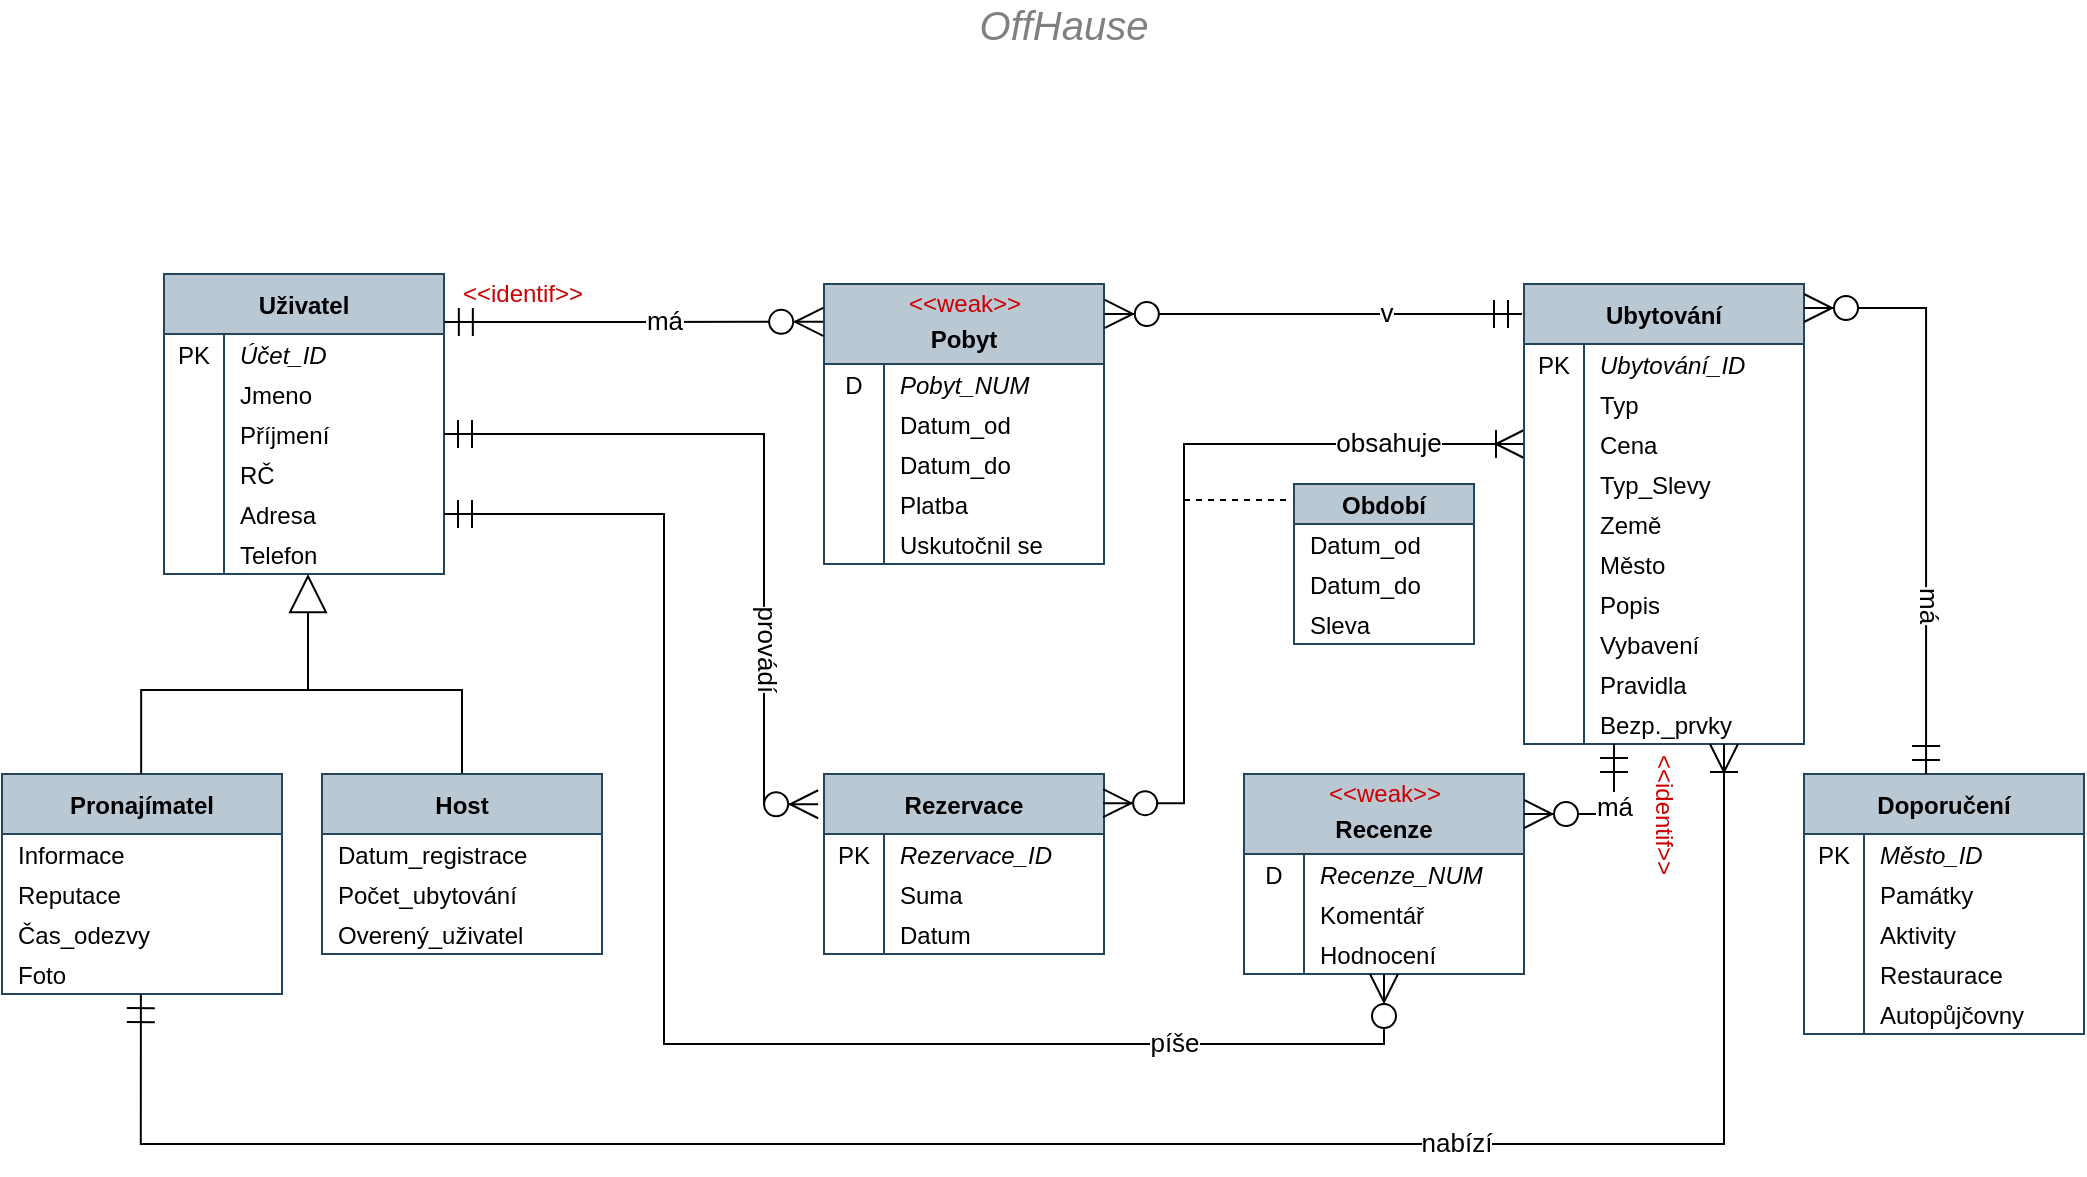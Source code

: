 <mxfile version="14.4.7" type="google"><diagram id="W2XAQ88VTAQbmUToHv1H" name="Page-1"><mxGraphModel dx="1483" dy="829" grid="1" gridSize="10" guides="1" tooltips="1" connect="0" arrows="1" fold="1" page="1" pageScale="1" pageWidth="1100" pageHeight="850" math="0" shadow="0" extFonts="Permanent Marker^https://fonts.googleapis.com/css?family=Permanent+Marker"><root><mxCell id="0"/><mxCell id="1" parent="0"/><mxCell id="C-vyLk0tnHw3VtMMgP7b-23" value="Uživatel" style="shape=table;startSize=30;container=1;collapsible=1;childLayout=tableLayout;fixedRows=1;rowLines=0;fontStyle=1;align=center;resizeLast=1;strokeWidth=1;swimlaneFillColor=none;rounded=0;sketch=0;shadow=0;verticalAlign=middle;labelBackgroundColor=none;labelBorderColor=none;columnLines=1;horizontal=1;portConstraintRotation=0;connectable=1;allowArrows=1;editable=1;movable=1;resizable=1;rotatable=1;cloneable=1;deletable=1;pointerEvents=1;flipH=1;flipV=0;fillColor=#bac8d3;strokeColor=#23445d;arcSize=15;labelPadding=0;perimeterSpacing=0;fontSize=12;spacing=2;spacingLeft=0;spacingTop=0;direction=east;" parent="1" vertex="1"><mxGeometry x="100" y="145" width="140" height="150" as="geometry"/></mxCell><mxCell id="C-vyLk0tnHw3VtMMgP7b-27" value="" style="shape=partialRectangle;collapsible=0;dropTarget=0;pointerEvents=0;fillColor=none;points=[[0,0.5],[1,0.5]];portConstraint=eastwest;top=0;left=0;right=0;bottom=0;" parent="C-vyLk0tnHw3VtMMgP7b-23" vertex="1"><mxGeometry y="30" width="140" height="20" as="geometry"/></mxCell><mxCell id="C-vyLk0tnHw3VtMMgP7b-28" value="PK" style="shape=partialRectangle;overflow=hidden;connectable=0;fillColor=none;top=0;left=0;bottom=0;right=0;" parent="C-vyLk0tnHw3VtMMgP7b-27" vertex="1"><mxGeometry width="30" height="20" as="geometry"/></mxCell><mxCell id="C-vyLk0tnHw3VtMMgP7b-29" value="Účet_ID" style="shape=partialRectangle;overflow=hidden;connectable=0;fillColor=none;top=0;left=0;bottom=0;right=0;align=left;spacingLeft=6;fontStyle=2;spacing=2;spacingTop=0;spacingRight=0;labelBorderColor=none;labelBackgroundColor=none;" parent="C-vyLk0tnHw3VtMMgP7b-27" vertex="1"><mxGeometry x="30" width="110" height="20" as="geometry"/></mxCell><mxCell id="d3cmu3ZusGY5ASUHG8HD-31" style="shape=partialRectangle;collapsible=0;dropTarget=0;pointerEvents=0;fillColor=none;points=[[0,0.5],[1,0.5]];portConstraint=eastwest;top=0;left=0;right=0;bottom=0;" parent="C-vyLk0tnHw3VtMMgP7b-23" vertex="1"><mxGeometry y="50" width="140" height="20" as="geometry"/></mxCell><mxCell id="d3cmu3ZusGY5ASUHG8HD-32" style="shape=partialRectangle;overflow=hidden;connectable=0;fillColor=none;top=0;left=0;bottom=0;right=0;" parent="d3cmu3ZusGY5ASUHG8HD-31" vertex="1"><mxGeometry width="30" height="20" as="geometry"/></mxCell><mxCell id="d3cmu3ZusGY5ASUHG8HD-33" value="Jmeno" style="shape=partialRectangle;overflow=hidden;connectable=0;fillColor=none;top=0;left=0;bottom=0;right=0;align=left;spacingLeft=6;fontStyle=0;spacing=2;spacingTop=0;spacingRight=0;labelBorderColor=none;labelBackgroundColor=none;" parent="d3cmu3ZusGY5ASUHG8HD-31" vertex="1"><mxGeometry x="30" width="110" height="20" as="geometry"/></mxCell><mxCell id="d3cmu3ZusGY5ASUHG8HD-40" style="shape=partialRectangle;collapsible=0;dropTarget=0;pointerEvents=0;fillColor=none;points=[[0,0.5],[1,0.5]];portConstraint=eastwest;top=0;left=0;right=0;bottom=0;" parent="C-vyLk0tnHw3VtMMgP7b-23" vertex="1"><mxGeometry y="70" width="140" height="20" as="geometry"/></mxCell><mxCell id="d3cmu3ZusGY5ASUHG8HD-41" style="shape=partialRectangle;overflow=hidden;connectable=0;fillColor=none;top=0;left=0;bottom=0;right=0;" parent="d3cmu3ZusGY5ASUHG8HD-40" vertex="1"><mxGeometry width="30" height="20" as="geometry"/></mxCell><mxCell id="d3cmu3ZusGY5ASUHG8HD-42" value="Příjmení" style="shape=partialRectangle;overflow=hidden;connectable=0;fillColor=none;top=0;left=0;bottom=0;right=0;align=left;spacingLeft=6;fontStyle=0;spacing=2;spacingTop=0;spacingRight=0;labelBorderColor=none;labelBackgroundColor=none;" parent="d3cmu3ZusGY5ASUHG8HD-40" vertex="1"><mxGeometry x="30" width="110" height="20" as="geometry"/></mxCell><mxCell id="d3cmu3ZusGY5ASUHG8HD-43" style="shape=partialRectangle;collapsible=0;dropTarget=0;pointerEvents=0;fillColor=none;points=[[0,0.5],[1,0.5]];portConstraint=eastwest;top=0;left=0;right=0;bottom=0;" parent="C-vyLk0tnHw3VtMMgP7b-23" vertex="1"><mxGeometry y="90" width="140" height="20" as="geometry"/></mxCell><mxCell id="d3cmu3ZusGY5ASUHG8HD-44" style="shape=partialRectangle;overflow=hidden;connectable=0;fillColor=none;top=0;left=0;bottom=0;right=0;" parent="d3cmu3ZusGY5ASUHG8HD-43" vertex="1"><mxGeometry width="30" height="20" as="geometry"/></mxCell><mxCell id="d3cmu3ZusGY5ASUHG8HD-45" value="RČ" style="shape=partialRectangle;overflow=hidden;connectable=0;fillColor=none;top=0;left=0;bottom=0;right=0;align=left;spacingLeft=6;fontStyle=0;spacing=2;spacingTop=0;spacingRight=0;labelBorderColor=none;labelBackgroundColor=none;" parent="d3cmu3ZusGY5ASUHG8HD-43" vertex="1"><mxGeometry x="30" width="110" height="20" as="geometry"/></mxCell><mxCell id="d3cmu3ZusGY5ASUHG8HD-46" style="shape=partialRectangle;collapsible=0;dropTarget=0;pointerEvents=0;fillColor=none;points=[[0,0.5],[1,0.5]];portConstraint=eastwest;top=0;left=0;right=0;bottom=0;" parent="C-vyLk0tnHw3VtMMgP7b-23" vertex="1"><mxGeometry y="110" width="140" height="20" as="geometry"/></mxCell><mxCell id="d3cmu3ZusGY5ASUHG8HD-47" style="shape=partialRectangle;overflow=hidden;connectable=0;fillColor=none;top=0;left=0;bottom=0;right=0;" parent="d3cmu3ZusGY5ASUHG8HD-46" vertex="1"><mxGeometry width="30" height="20" as="geometry"/></mxCell><mxCell id="d3cmu3ZusGY5ASUHG8HD-48" value="Adresa" style="shape=partialRectangle;overflow=hidden;connectable=0;fillColor=none;top=0;left=0;bottom=0;right=0;align=left;spacingLeft=6;fontStyle=0;spacing=2;spacingTop=0;spacingRight=0;labelBorderColor=none;labelBackgroundColor=none;" parent="d3cmu3ZusGY5ASUHG8HD-46" vertex="1"><mxGeometry x="30" width="110" height="20" as="geometry"/></mxCell><mxCell id="d3cmu3ZusGY5ASUHG8HD-49" style="shape=partialRectangle;collapsible=0;dropTarget=0;pointerEvents=0;fillColor=none;points=[[0,0.5],[1,0.5]];portConstraint=eastwest;top=0;left=0;right=0;bottom=0;" parent="C-vyLk0tnHw3VtMMgP7b-23" vertex="1"><mxGeometry y="130" width="140" height="20" as="geometry"/></mxCell><mxCell id="d3cmu3ZusGY5ASUHG8HD-50" style="shape=partialRectangle;overflow=hidden;connectable=0;fillColor=none;top=0;left=0;bottom=0;right=0;" parent="d3cmu3ZusGY5ASUHG8HD-49" vertex="1"><mxGeometry width="30" height="20" as="geometry"/></mxCell><mxCell id="d3cmu3ZusGY5ASUHG8HD-51" value="Telefon" style="shape=partialRectangle;overflow=hidden;connectable=0;fillColor=none;top=0;left=0;bottom=0;right=0;align=left;spacingLeft=6;fontStyle=0;spacing=2;spacingTop=0;spacingRight=0;labelBorderColor=none;labelBackgroundColor=none;" parent="d3cmu3ZusGY5ASUHG8HD-49" vertex="1"><mxGeometry x="30" width="110" height="20" as="geometry"/></mxCell><mxCell id="d3cmu3ZusGY5ASUHG8HD-58" value="&#10;Pobyt" style="shape=table;startSize=40;container=1;collapsible=1;childLayout=tableLayout;fixedRows=1;rowLines=0;fontStyle=1;align=center;resizeLast=1;strokeWidth=1;swimlaneFillColor=none;rounded=0;sketch=0;shadow=0;verticalAlign=middle;labelBackgroundColor=none;labelBorderColor=none;columnLines=1;horizontal=1;portConstraintRotation=0;connectable=1;allowArrows=1;editable=1;movable=1;resizable=1;rotatable=1;cloneable=1;deletable=1;pointerEvents=1;flipH=1;flipV=0;fillColor=#bac8d3;strokeColor=#23445d;arcSize=15;labelPadding=0;perimeterSpacing=0;fontSize=12;spacing=2;spacingLeft=0;spacingTop=0;direction=east;" parent="1" vertex="1"><mxGeometry x="430" y="150" width="140" height="140" as="geometry"/></mxCell><mxCell id="d3cmu3ZusGY5ASUHG8HD-59" value="" style="shape=partialRectangle;collapsible=0;dropTarget=0;pointerEvents=0;fillColor=none;points=[[0,0.5],[1,0.5]];portConstraint=eastwest;top=0;left=0;right=0;bottom=0;" parent="d3cmu3ZusGY5ASUHG8HD-58" vertex="1"><mxGeometry y="40" width="140" height="20" as="geometry"/></mxCell><mxCell id="d3cmu3ZusGY5ASUHG8HD-60" value="D" style="shape=partialRectangle;overflow=hidden;connectable=0;fillColor=none;top=0;left=0;bottom=0;right=0;" parent="d3cmu3ZusGY5ASUHG8HD-59" vertex="1"><mxGeometry width="30" height="20" as="geometry"/></mxCell><mxCell id="d3cmu3ZusGY5ASUHG8HD-61" value="Pobyt_NUM" style="shape=partialRectangle;overflow=hidden;connectable=0;fillColor=none;top=0;left=0;bottom=0;right=0;align=left;spacingLeft=6;fontStyle=2;spacing=2;spacingTop=0;spacingRight=0;labelBorderColor=none;labelBackgroundColor=none;" parent="d3cmu3ZusGY5ASUHG8HD-59" vertex="1"><mxGeometry x="30" width="110" height="20" as="geometry"/></mxCell><mxCell id="d3cmu3ZusGY5ASUHG8HD-62" style="shape=partialRectangle;collapsible=0;dropTarget=0;pointerEvents=0;fillColor=none;points=[[0,0.5],[1,0.5]];portConstraint=eastwest;top=0;left=0;right=0;bottom=0;" parent="d3cmu3ZusGY5ASUHG8HD-58" vertex="1"><mxGeometry y="60" width="140" height="20" as="geometry"/></mxCell><mxCell id="d3cmu3ZusGY5ASUHG8HD-63" style="shape=partialRectangle;overflow=hidden;connectable=0;fillColor=none;top=0;left=0;bottom=0;right=0;" parent="d3cmu3ZusGY5ASUHG8HD-62" vertex="1"><mxGeometry width="30" height="20" as="geometry"/></mxCell><mxCell id="d3cmu3ZusGY5ASUHG8HD-64" value="Datum_od" style="shape=partialRectangle;overflow=hidden;connectable=0;fillColor=none;top=0;left=0;bottom=0;right=0;align=left;spacingLeft=6;fontStyle=0;spacing=2;spacingTop=0;spacingRight=0;labelBorderColor=none;labelBackgroundColor=none;" parent="d3cmu3ZusGY5ASUHG8HD-62" vertex="1"><mxGeometry x="30" width="110" height="20" as="geometry"/></mxCell><mxCell id="d3cmu3ZusGY5ASUHG8HD-65" style="shape=partialRectangle;collapsible=0;dropTarget=0;pointerEvents=0;fillColor=none;points=[[0,0.5],[1,0.5]];portConstraint=eastwest;top=0;left=0;right=0;bottom=0;" parent="d3cmu3ZusGY5ASUHG8HD-58" vertex="1"><mxGeometry y="80" width="140" height="20" as="geometry"/></mxCell><mxCell id="d3cmu3ZusGY5ASUHG8HD-66" style="shape=partialRectangle;overflow=hidden;connectable=0;fillColor=none;top=0;left=0;bottom=0;right=0;" parent="d3cmu3ZusGY5ASUHG8HD-65" vertex="1"><mxGeometry width="30" height="20" as="geometry"/></mxCell><mxCell id="d3cmu3ZusGY5ASUHG8HD-67" value="Datum_do" style="shape=partialRectangle;overflow=hidden;connectable=0;fillColor=none;top=0;left=0;bottom=0;right=0;align=left;spacingLeft=6;fontStyle=0;spacing=2;spacingTop=0;spacingRight=0;labelBorderColor=none;labelBackgroundColor=none;" parent="d3cmu3ZusGY5ASUHG8HD-65" vertex="1"><mxGeometry x="30" width="110" height="20" as="geometry"/></mxCell><mxCell id="d3cmu3ZusGY5ASUHG8HD-68" style="shape=partialRectangle;collapsible=0;dropTarget=0;pointerEvents=0;fillColor=none;points=[[0,0.5],[1,0.5]];portConstraint=eastwest;top=0;left=0;right=0;bottom=0;" parent="d3cmu3ZusGY5ASUHG8HD-58" vertex="1"><mxGeometry y="100" width="140" height="20" as="geometry"/></mxCell><mxCell id="d3cmu3ZusGY5ASUHG8HD-69" style="shape=partialRectangle;overflow=hidden;connectable=0;fillColor=none;top=0;left=0;bottom=0;right=0;" parent="d3cmu3ZusGY5ASUHG8HD-68" vertex="1"><mxGeometry width="30" height="20" as="geometry"/></mxCell><mxCell id="d3cmu3ZusGY5ASUHG8HD-70" value="Platba" style="shape=partialRectangle;overflow=hidden;connectable=0;fillColor=none;top=0;left=0;bottom=0;right=0;align=left;spacingLeft=6;fontStyle=0;spacing=2;spacingTop=0;spacingRight=0;labelBorderColor=none;labelBackgroundColor=none;" parent="d3cmu3ZusGY5ASUHG8HD-68" vertex="1"><mxGeometry x="30" width="110" height="20" as="geometry"/></mxCell><mxCell id="ikXksvUwqGE6alkPbPRI-23" style="shape=partialRectangle;collapsible=0;dropTarget=0;pointerEvents=0;fillColor=none;points=[[0,0.5],[1,0.5]];portConstraint=eastwest;top=0;left=0;right=0;bottom=0;" parent="d3cmu3ZusGY5ASUHG8HD-58" vertex="1"><mxGeometry y="120" width="140" height="20" as="geometry"/></mxCell><mxCell id="ikXksvUwqGE6alkPbPRI-24" style="shape=partialRectangle;overflow=hidden;connectable=0;fillColor=none;top=0;left=0;bottom=0;right=0;" parent="ikXksvUwqGE6alkPbPRI-23" vertex="1"><mxGeometry width="30" height="20" as="geometry"/></mxCell><mxCell id="ikXksvUwqGE6alkPbPRI-25" value="Uskutočnil se" style="shape=partialRectangle;overflow=hidden;connectable=0;fillColor=none;top=0;left=0;bottom=0;right=0;align=left;spacingLeft=6;fontStyle=0;spacing=2;spacingTop=0;spacingRight=0;labelBorderColor=none;labelBackgroundColor=none;" parent="ikXksvUwqGE6alkPbPRI-23" vertex="1"><mxGeometry x="30" width="110" height="20" as="geometry"/></mxCell><mxCell id="d3cmu3ZusGY5ASUHG8HD-105" value="" style="endArrow=ERzeroToMany;html=1;fontSize=12;edgeStyle=orthogonalEdgeStyle;rounded=0;startArrow=ERmandOne;startFill=0;endFill=1;startSize=12;endSize=12;entryX=1.003;entryY=0.135;entryDx=0;entryDy=0;entryPerimeter=0;exitX=-0.003;exitY=0.16;exitDx=0;exitDy=0;exitPerimeter=0;" parent="1" source="C-vyLk0tnHw3VtMMgP7b-23" target="d3cmu3ZusGY5ASUHG8HD-58" edge="1"><mxGeometry relative="1" as="geometry"><mxPoint x="250" y="169" as="sourcePoint"/><mxPoint x="452" y="318" as="targetPoint"/></mxGeometry></mxCell><mxCell id="ikXksvUwqGE6alkPbPRI-1" value="má" style="edgeLabel;html=1;align=center;verticalAlign=middle;resizable=0;points=[];fontSize=13;" parent="d3cmu3ZusGY5ASUHG8HD-105" vertex="1" connectable="0"><mxGeometry x="0.159" y="1" relative="1" as="geometry"><mxPoint as="offset"/></mxGeometry></mxCell><mxCell id="d3cmu3ZusGY5ASUHG8HD-114" value="&amp;lt;&amp;lt;weak&amp;gt;&amp;gt;" style="text;html=1;resizable=0;autosize=1;align=center;verticalAlign=middle;points=[];fillColor=none;strokeColor=none;rounded=0;shadow=0;labelBackgroundColor=none;sketch=0;fontSize=12;fontColor=#CC0000;" parent="1" vertex="1"><mxGeometry x="465" y="150" width="70" height="20" as="geometry"/></mxCell><mxCell id="d3cmu3ZusGY5ASUHG8HD-116" value="Pronajímatel" style="shape=table;startSize=30;container=1;collapsible=1;childLayout=tableLayout;fixedRows=1;rowLines=0;fontStyle=1;align=center;resizeLast=1;strokeWidth=1;swimlaneFillColor=none;rounded=0;sketch=0;shadow=0;verticalAlign=middle;labelBackgroundColor=none;labelBorderColor=none;columnLines=0;horizontal=1;portConstraintRotation=0;connectable=1;allowArrows=1;editable=1;movable=1;resizable=1;rotatable=1;cloneable=1;deletable=1;pointerEvents=1;flipH=1;flipV=0;fillColor=#bac8d3;strokeColor=#23445d;arcSize=15;labelPadding=0;perimeterSpacing=0;fontSize=12;spacing=2;spacingLeft=0;spacingTop=0;direction=east;" parent="1" vertex="1"><mxGeometry x="19" y="395" width="140" height="110" as="geometry"/></mxCell><mxCell id="d3cmu3ZusGY5ASUHG8HD-117" value="" style="shape=partialRectangle;collapsible=0;dropTarget=0;pointerEvents=0;fillColor=none;points=[[0,0.5],[1,0.5]];portConstraint=eastwest;top=0;left=0;right=0;bottom=0;" parent="d3cmu3ZusGY5ASUHG8HD-116" vertex="1"><mxGeometry y="30" width="140" height="20" as="geometry"/></mxCell><mxCell id="d3cmu3ZusGY5ASUHG8HD-119" value="Informace" style="shape=partialRectangle;overflow=hidden;connectable=0;fillColor=none;top=0;left=0;bottom=0;right=0;align=left;spacingLeft=6;fontStyle=0;spacing=2;spacingTop=0;spacingRight=0;labelBorderColor=none;labelBackgroundColor=none;" parent="d3cmu3ZusGY5ASUHG8HD-117" vertex="1"><mxGeometry width="140" height="20" as="geometry"/></mxCell><mxCell id="d3cmu3ZusGY5ASUHG8HD-120" style="shape=partialRectangle;collapsible=0;dropTarget=0;pointerEvents=0;fillColor=none;points=[[0,0.5],[1,0.5]];portConstraint=eastwest;top=0;left=0;right=0;bottom=0;" parent="d3cmu3ZusGY5ASUHG8HD-116" vertex="1"><mxGeometry y="50" width="140" height="20" as="geometry"/></mxCell><mxCell id="d3cmu3ZusGY5ASUHG8HD-122" value="Reputace" style="shape=partialRectangle;overflow=hidden;connectable=0;fillColor=none;top=0;left=0;bottom=0;right=0;align=left;spacingLeft=6;fontStyle=0;spacing=2;spacingTop=0;spacingRight=0;labelBorderColor=none;labelBackgroundColor=none;" parent="d3cmu3ZusGY5ASUHG8HD-120" vertex="1"><mxGeometry width="140" height="20" as="geometry"/></mxCell><mxCell id="d3cmu3ZusGY5ASUHG8HD-123" style="shape=partialRectangle;collapsible=0;dropTarget=0;pointerEvents=0;fillColor=none;points=[[0,0.5],[1,0.5]];portConstraint=eastwest;top=0;left=0;right=0;bottom=0;" parent="d3cmu3ZusGY5ASUHG8HD-116" vertex="1"><mxGeometry y="70" width="140" height="20" as="geometry"/></mxCell><mxCell id="d3cmu3ZusGY5ASUHG8HD-125" value="Čas_odezvy" style="shape=partialRectangle;overflow=hidden;connectable=0;fillColor=none;top=0;left=0;bottom=0;right=0;align=left;spacingLeft=6;fontStyle=0;spacing=2;spacingTop=0;spacingRight=0;labelBorderColor=none;labelBackgroundColor=none;" parent="d3cmu3ZusGY5ASUHG8HD-123" vertex="1"><mxGeometry width="140" height="20" as="geometry"/></mxCell><mxCell id="d3cmu3ZusGY5ASUHG8HD-126" style="shape=partialRectangle;collapsible=0;dropTarget=0;pointerEvents=0;fillColor=none;points=[[0,0.5],[1,0.5]];portConstraint=eastwest;top=0;left=0;right=0;bottom=0;" parent="d3cmu3ZusGY5ASUHG8HD-116" vertex="1"><mxGeometry y="90" width="140" height="20" as="geometry"/></mxCell><mxCell id="d3cmu3ZusGY5ASUHG8HD-128" value="Foto" style="shape=partialRectangle;overflow=hidden;connectable=0;fillColor=none;top=0;left=0;bottom=0;right=0;align=left;spacingLeft=6;fontStyle=0;spacing=2;spacingTop=0;spacingRight=0;labelBorderColor=none;labelBackgroundColor=none;" parent="d3cmu3ZusGY5ASUHG8HD-126" vertex="1"><mxGeometry width="140" height="20" as="geometry"/></mxCell><mxCell id="d3cmu3ZusGY5ASUHG8HD-139" value="" style="endArrow=ERzeroToMany;html=1;fontSize=12;edgeStyle=elbowEdgeStyle;rounded=0;startArrow=ERmandOne;startFill=0;endFill=1;startSize=12;endSize=12;entryX=1.021;entryY=0.168;entryDx=0;entryDy=0;entryPerimeter=0;" parent="1" source="d3cmu3ZusGY5ASUHG8HD-40" target="d3cmu3ZusGY5ASUHG8HD-145" edge="1"><mxGeometry relative="1" as="geometry"><mxPoint x="320" y="439" as="sourcePoint"/><mxPoint x="467" y="378" as="targetPoint"/><Array as="points"><mxPoint x="400" y="310"/><mxPoint x="390" y="300"/><mxPoint x="400" y="300"/><mxPoint x="390" y="300"/><mxPoint x="400" y="300"/><mxPoint x="390" y="320"/><mxPoint x="360" y="340"/><mxPoint x="350" y="360"/><mxPoint x="340" y="350"/><mxPoint x="371" y="439"/></Array></mxGeometry></mxCell><mxCell id="ikXksvUwqGE6alkPbPRI-7" value="provádí" style="edgeLabel;html=1;align=center;verticalAlign=middle;resizable=0;points=[];fontSize=13;rotation=90;spacingRight=0;spacingBottom=4;" parent="d3cmu3ZusGY5ASUHG8HD-139" vertex="1" connectable="0"><mxGeometry x="0.124" relative="1" as="geometry"><mxPoint y="57.94" as="offset"/></mxGeometry></mxCell><mxCell id="d3cmu3ZusGY5ASUHG8HD-145" value="Rezervace" style="shape=table;startSize=30;container=1;collapsible=1;childLayout=tableLayout;fixedRows=1;rowLines=0;fontStyle=1;align=center;resizeLast=1;strokeWidth=1;swimlaneFillColor=none;rounded=0;sketch=0;shadow=0;verticalAlign=middle;labelBackgroundColor=none;labelBorderColor=none;columnLines=1;horizontal=1;portConstraintRotation=0;connectable=1;allowArrows=1;editable=1;movable=1;resizable=1;rotatable=1;cloneable=1;deletable=1;pointerEvents=1;flipH=1;flipV=0;fillColor=#bac8d3;strokeColor=#23445d;arcSize=15;labelPadding=0;perimeterSpacing=0;fontSize=12;spacing=2;spacingLeft=0;spacingTop=0;direction=east;" parent="1" vertex="1"><mxGeometry x="430" y="395" width="140" height="90" as="geometry"/></mxCell><mxCell id="d3cmu3ZusGY5ASUHG8HD-146" value="" style="shape=partialRectangle;collapsible=0;dropTarget=0;pointerEvents=0;fillColor=none;points=[[0,0.5],[1,0.5]];portConstraint=eastwest;top=0;left=0;right=0;bottom=0;" parent="d3cmu3ZusGY5ASUHG8HD-145" vertex="1"><mxGeometry y="30" width="140" height="20" as="geometry"/></mxCell><mxCell id="d3cmu3ZusGY5ASUHG8HD-147" value="PK" style="shape=partialRectangle;overflow=hidden;connectable=0;fillColor=none;top=0;left=0;bottom=0;right=0;" parent="d3cmu3ZusGY5ASUHG8HD-146" vertex="1"><mxGeometry width="30" height="20" as="geometry"/></mxCell><mxCell id="d3cmu3ZusGY5ASUHG8HD-148" value="Rezervace_ID" style="shape=partialRectangle;overflow=hidden;connectable=0;fillColor=none;top=0;left=0;bottom=0;right=0;align=left;spacingLeft=6;fontStyle=2;spacing=2;spacingTop=0;spacingRight=0;labelBorderColor=none;labelBackgroundColor=none;" parent="d3cmu3ZusGY5ASUHG8HD-146" vertex="1"><mxGeometry x="30" width="110" height="20" as="geometry"/></mxCell><mxCell id="d3cmu3ZusGY5ASUHG8HD-149" style="shape=partialRectangle;collapsible=0;dropTarget=0;pointerEvents=0;fillColor=none;points=[[0,0.5],[1,0.5]];portConstraint=eastwest;top=0;left=0;right=0;bottom=0;" parent="d3cmu3ZusGY5ASUHG8HD-145" vertex="1"><mxGeometry y="50" width="140" height="20" as="geometry"/></mxCell><mxCell id="d3cmu3ZusGY5ASUHG8HD-150" style="shape=partialRectangle;overflow=hidden;connectable=0;fillColor=none;top=0;left=0;bottom=0;right=0;" parent="d3cmu3ZusGY5ASUHG8HD-149" vertex="1"><mxGeometry width="30" height="20" as="geometry"/></mxCell><mxCell id="d3cmu3ZusGY5ASUHG8HD-151" value="Suma" style="shape=partialRectangle;overflow=hidden;connectable=0;fillColor=none;top=0;left=0;bottom=0;right=0;align=left;spacingLeft=6;fontStyle=0;spacing=2;spacingTop=0;spacingRight=0;labelBorderColor=none;labelBackgroundColor=none;" parent="d3cmu3ZusGY5ASUHG8HD-149" vertex="1"><mxGeometry x="30" width="110" height="20" as="geometry"/></mxCell><mxCell id="d3cmu3ZusGY5ASUHG8HD-152" style="shape=partialRectangle;collapsible=0;dropTarget=0;pointerEvents=0;fillColor=none;points=[[0,0.5],[1,0.5]];portConstraint=eastwest;top=0;left=0;right=0;bottom=0;" parent="d3cmu3ZusGY5ASUHG8HD-145" vertex="1"><mxGeometry y="70" width="140" height="20" as="geometry"/></mxCell><mxCell id="d3cmu3ZusGY5ASUHG8HD-153" style="shape=partialRectangle;overflow=hidden;connectable=0;fillColor=none;top=0;left=0;bottom=0;right=0;" parent="d3cmu3ZusGY5ASUHG8HD-152" vertex="1"><mxGeometry width="30" height="20" as="geometry"/></mxCell><mxCell id="d3cmu3ZusGY5ASUHG8HD-154" value="Datum" style="shape=partialRectangle;overflow=hidden;connectable=0;fillColor=none;top=0;left=0;bottom=0;right=0;align=left;spacingLeft=6;fontStyle=0;spacing=2;spacingTop=0;spacingRight=0;labelBorderColor=none;labelBackgroundColor=none;" parent="d3cmu3ZusGY5ASUHG8HD-152" vertex="1"><mxGeometry x="30" width="110" height="20" as="geometry"/></mxCell><mxCell id="d3cmu3ZusGY5ASUHG8HD-177" value="" style="endArrow=ERoneToMany;html=1;fontSize=12;edgeStyle=elbowEdgeStyle;rounded=0;startArrow=ERzeroToMany;startFill=1;endFill=0;startSize=12;endSize=12;exitX=0.003;exitY=0.162;exitDx=0;exitDy=0;exitPerimeter=0;" parent="1" source="d3cmu3ZusGY5ASUHG8HD-145" target="d3cmu3ZusGY5ASUHG8HD-186" edge="1"><mxGeometry relative="1" as="geometry"><mxPoint x="582" y="212.6" as="sourcePoint"/><mxPoint x="772.42" y="383" as="targetPoint"/><Array as="points"><mxPoint x="610" y="350"/></Array></mxGeometry></mxCell><mxCell id="ikXksvUwqGE6alkPbPRI-2" value="obsahuje" style="edgeLabel;html=1;align=center;verticalAlign=middle;resizable=0;points=[];fontSize=13;spacingLeft=0;spacingBottom=-3;" parent="d3cmu3ZusGY5ASUHG8HD-177" vertex="1" connectable="0"><mxGeometry x="0.668" y="-2" relative="1" as="geometry"><mxPoint x="-4" y="-5" as="offset"/></mxGeometry></mxCell><mxCell id="d3cmu3ZusGY5ASUHG8HD-179" value="Ubytování" style="shape=table;startSize=30;container=1;collapsible=1;childLayout=tableLayout;fixedRows=1;rowLines=0;fontStyle=1;align=center;resizeLast=1;strokeWidth=1;swimlaneFillColor=none;rounded=0;sketch=0;shadow=0;verticalAlign=middle;labelBackgroundColor=none;labelBorderColor=none;columnLines=1;horizontal=1;portConstraintRotation=0;connectable=1;allowArrows=1;editable=1;movable=1;resizable=1;rotatable=1;cloneable=1;deletable=1;pointerEvents=1;flipH=1;flipV=0;fillColor=#bac8d3;strokeColor=#23445d;arcSize=15;labelPadding=0;perimeterSpacing=0;fontSize=12;spacing=2;spacingLeft=0;spacingTop=0;direction=east;" parent="1" vertex="1"><mxGeometry x="780" y="150" width="140" height="230" as="geometry"/></mxCell><mxCell id="d3cmu3ZusGY5ASUHG8HD-180" value="" style="shape=partialRectangle;collapsible=0;dropTarget=0;pointerEvents=0;fillColor=none;points=[[0,0.5],[1,0.5]];portConstraint=eastwest;top=0;left=0;right=0;bottom=0;" parent="d3cmu3ZusGY5ASUHG8HD-179" vertex="1"><mxGeometry y="30" width="140" height="20" as="geometry"/></mxCell><mxCell id="d3cmu3ZusGY5ASUHG8HD-181" value="PK" style="shape=partialRectangle;overflow=hidden;connectable=0;fillColor=none;top=0;left=0;bottom=0;right=0;" parent="d3cmu3ZusGY5ASUHG8HD-180" vertex="1"><mxGeometry width="30" height="20" as="geometry"/></mxCell><mxCell id="d3cmu3ZusGY5ASUHG8HD-182" value="Ubytování_ID" style="shape=partialRectangle;overflow=hidden;connectable=0;fillColor=none;top=0;left=0;bottom=0;right=0;align=left;spacingLeft=6;fontStyle=2;spacing=2;spacingTop=0;spacingRight=0;labelBorderColor=none;labelBackgroundColor=none;" parent="d3cmu3ZusGY5ASUHG8HD-180" vertex="1"><mxGeometry x="30" width="110" height="20" as="geometry"/></mxCell><mxCell id="d3cmu3ZusGY5ASUHG8HD-183" style="shape=partialRectangle;collapsible=0;dropTarget=0;pointerEvents=0;fillColor=none;points=[[0,0.5],[1,0.5]];portConstraint=eastwest;top=0;left=0;right=0;bottom=0;" parent="d3cmu3ZusGY5ASUHG8HD-179" vertex="1"><mxGeometry y="50" width="140" height="20" as="geometry"/></mxCell><mxCell id="d3cmu3ZusGY5ASUHG8HD-184" style="shape=partialRectangle;overflow=hidden;connectable=0;fillColor=none;top=0;left=0;bottom=0;right=0;" parent="d3cmu3ZusGY5ASUHG8HD-183" vertex="1"><mxGeometry width="30" height="20" as="geometry"/></mxCell><mxCell id="d3cmu3ZusGY5ASUHG8HD-185" value="Typ" style="shape=partialRectangle;overflow=hidden;connectable=0;fillColor=none;top=0;left=0;bottom=0;right=0;align=left;spacingLeft=6;fontStyle=0;spacing=2;spacingTop=0;spacingRight=0;labelBorderColor=none;labelBackgroundColor=none;" parent="d3cmu3ZusGY5ASUHG8HD-183" vertex="1"><mxGeometry x="30" width="110" height="20" as="geometry"/></mxCell><mxCell id="d3cmu3ZusGY5ASUHG8HD-186" style="shape=partialRectangle;collapsible=0;dropTarget=0;pointerEvents=0;fillColor=none;points=[[0,0.5],[1,0.5]];portConstraint=eastwest;top=0;left=0;right=0;bottom=0;" parent="d3cmu3ZusGY5ASUHG8HD-179" vertex="1"><mxGeometry y="70" width="140" height="20" as="geometry"/></mxCell><mxCell id="d3cmu3ZusGY5ASUHG8HD-187" style="shape=partialRectangle;overflow=hidden;connectable=0;fillColor=none;top=0;left=0;bottom=0;right=0;" parent="d3cmu3ZusGY5ASUHG8HD-186" vertex="1"><mxGeometry width="30" height="20" as="geometry"/></mxCell><mxCell id="d3cmu3ZusGY5ASUHG8HD-188" value="Cena" style="shape=partialRectangle;overflow=hidden;connectable=0;fillColor=none;top=0;left=0;bottom=0;right=0;align=left;spacingLeft=6;fontStyle=0;spacing=2;spacingTop=0;spacingRight=0;labelBorderColor=none;labelBackgroundColor=none;" parent="d3cmu3ZusGY5ASUHG8HD-186" vertex="1"><mxGeometry x="30" width="110" height="20" as="geometry"/></mxCell><mxCell id="d3cmu3ZusGY5ASUHG8HD-189" style="shape=partialRectangle;collapsible=0;dropTarget=0;pointerEvents=0;fillColor=none;points=[[0,0.5],[1,0.5]];portConstraint=eastwest;top=0;left=0;right=0;bottom=0;" parent="d3cmu3ZusGY5ASUHG8HD-179" vertex="1"><mxGeometry y="90" width="140" height="20" as="geometry"/></mxCell><mxCell id="d3cmu3ZusGY5ASUHG8HD-190" style="shape=partialRectangle;overflow=hidden;connectable=0;fillColor=none;top=0;left=0;bottom=0;right=0;" parent="d3cmu3ZusGY5ASUHG8HD-189" vertex="1"><mxGeometry width="30" height="20" as="geometry"/></mxCell><mxCell id="d3cmu3ZusGY5ASUHG8HD-191" value="Typ_Slevy" style="shape=partialRectangle;overflow=hidden;connectable=0;fillColor=none;top=0;left=0;bottom=0;right=0;align=left;spacingLeft=6;fontStyle=0;spacing=2;spacingTop=0;spacingRight=0;labelBorderColor=none;labelBackgroundColor=none;" parent="d3cmu3ZusGY5ASUHG8HD-189" vertex="1"><mxGeometry x="30" width="110" height="20" as="geometry"/></mxCell><mxCell id="d3cmu3ZusGY5ASUHG8HD-192" style="shape=partialRectangle;collapsible=0;dropTarget=0;pointerEvents=0;fillColor=none;points=[[0,0.5],[1,0.5]];portConstraint=eastwest;top=0;left=0;right=0;bottom=0;" parent="d3cmu3ZusGY5ASUHG8HD-179" vertex="1"><mxGeometry y="110" width="140" height="20" as="geometry"/></mxCell><mxCell id="d3cmu3ZusGY5ASUHG8HD-193" style="shape=partialRectangle;overflow=hidden;connectable=0;fillColor=none;top=0;left=0;bottom=0;right=0;" parent="d3cmu3ZusGY5ASUHG8HD-192" vertex="1"><mxGeometry width="30" height="20" as="geometry"/></mxCell><mxCell id="d3cmu3ZusGY5ASUHG8HD-194" value="Země" style="shape=partialRectangle;overflow=hidden;connectable=0;fillColor=none;top=0;left=0;bottom=0;right=0;align=left;spacingLeft=6;fontStyle=0;spacing=2;spacingTop=0;spacingRight=0;labelBorderColor=none;labelBackgroundColor=none;" parent="d3cmu3ZusGY5ASUHG8HD-192" vertex="1"><mxGeometry x="30" width="110" height="20" as="geometry"/></mxCell><mxCell id="d3cmu3ZusGY5ASUHG8HD-195" style="shape=partialRectangle;collapsible=0;dropTarget=0;pointerEvents=0;fillColor=none;points=[[0,0.5],[1,0.5]];portConstraint=eastwest;top=0;left=0;right=0;bottom=0;" parent="d3cmu3ZusGY5ASUHG8HD-179" vertex="1"><mxGeometry y="130" width="140" height="20" as="geometry"/></mxCell><mxCell id="d3cmu3ZusGY5ASUHG8HD-196" style="shape=partialRectangle;overflow=hidden;connectable=0;fillColor=none;top=0;left=0;bottom=0;right=0;" parent="d3cmu3ZusGY5ASUHG8HD-195" vertex="1"><mxGeometry width="30" height="20" as="geometry"/></mxCell><mxCell id="d3cmu3ZusGY5ASUHG8HD-197" value="Město" style="shape=partialRectangle;overflow=hidden;connectable=0;fillColor=none;top=0;left=0;bottom=0;right=0;align=left;spacingLeft=6;fontStyle=0;spacing=2;spacingTop=0;spacingRight=0;labelBorderColor=none;labelBackgroundColor=none;" parent="d3cmu3ZusGY5ASUHG8HD-195" vertex="1"><mxGeometry x="30" width="110" height="20" as="geometry"/></mxCell><mxCell id="d3cmu3ZusGY5ASUHG8HD-198" style="shape=partialRectangle;collapsible=0;dropTarget=0;pointerEvents=0;fillColor=none;points=[[0,0.5],[1,0.5]];portConstraint=eastwest;top=0;left=0;right=0;bottom=0;" parent="d3cmu3ZusGY5ASUHG8HD-179" vertex="1"><mxGeometry y="150" width="140" height="20" as="geometry"/></mxCell><mxCell id="d3cmu3ZusGY5ASUHG8HD-199" style="shape=partialRectangle;overflow=hidden;connectable=0;fillColor=none;top=0;left=0;bottom=0;right=0;" parent="d3cmu3ZusGY5ASUHG8HD-198" vertex="1"><mxGeometry width="30" height="20" as="geometry"/></mxCell><mxCell id="d3cmu3ZusGY5ASUHG8HD-200" value="Popis" style="shape=partialRectangle;overflow=hidden;connectable=0;fillColor=none;top=0;left=0;bottom=0;right=0;align=left;spacingLeft=6;fontStyle=0;spacing=2;spacingTop=0;spacingRight=0;labelBorderColor=none;labelBackgroundColor=none;" parent="d3cmu3ZusGY5ASUHG8HD-198" vertex="1"><mxGeometry x="30" width="110" height="20" as="geometry"/></mxCell><mxCell id="d3cmu3ZusGY5ASUHG8HD-201" style="shape=partialRectangle;collapsible=0;dropTarget=0;pointerEvents=0;fillColor=none;points=[[0,0.5],[1,0.5]];portConstraint=eastwest;top=0;left=0;right=0;bottom=0;" parent="d3cmu3ZusGY5ASUHG8HD-179" vertex="1"><mxGeometry y="170" width="140" height="20" as="geometry"/></mxCell><mxCell id="d3cmu3ZusGY5ASUHG8HD-202" style="shape=partialRectangle;overflow=hidden;connectable=0;fillColor=none;top=0;left=0;bottom=0;right=0;" parent="d3cmu3ZusGY5ASUHG8HD-201" vertex="1"><mxGeometry width="30" height="20" as="geometry"/></mxCell><mxCell id="d3cmu3ZusGY5ASUHG8HD-203" value="Vybavení" style="shape=partialRectangle;overflow=hidden;connectable=0;fillColor=none;top=0;left=0;bottom=0;right=0;align=left;spacingLeft=6;fontStyle=0;spacing=2;spacingTop=0;spacingRight=0;labelBorderColor=none;labelBackgroundColor=none;" parent="d3cmu3ZusGY5ASUHG8HD-201" vertex="1"><mxGeometry x="30" width="110" height="20" as="geometry"/></mxCell><mxCell id="d3cmu3ZusGY5ASUHG8HD-204" style="shape=partialRectangle;collapsible=0;dropTarget=0;pointerEvents=0;fillColor=none;points=[[0,0.5],[1,0.5]];portConstraint=eastwest;top=0;left=0;right=0;bottom=0;" parent="d3cmu3ZusGY5ASUHG8HD-179" vertex="1"><mxGeometry y="190" width="140" height="20" as="geometry"/></mxCell><mxCell id="d3cmu3ZusGY5ASUHG8HD-205" style="shape=partialRectangle;overflow=hidden;connectable=0;fillColor=none;top=0;left=0;bottom=0;right=0;" parent="d3cmu3ZusGY5ASUHG8HD-204" vertex="1"><mxGeometry width="30" height="20" as="geometry"/></mxCell><mxCell id="d3cmu3ZusGY5ASUHG8HD-206" value="Pravidla" style="shape=partialRectangle;overflow=hidden;connectable=0;fillColor=none;top=0;left=0;bottom=0;right=0;align=left;spacingLeft=6;fontStyle=0;spacing=2;spacingTop=0;spacingRight=0;labelBorderColor=none;labelBackgroundColor=none;" parent="d3cmu3ZusGY5ASUHG8HD-204" vertex="1"><mxGeometry x="30" width="110" height="20" as="geometry"/></mxCell><mxCell id="d3cmu3ZusGY5ASUHG8HD-207" style="shape=partialRectangle;collapsible=0;dropTarget=0;pointerEvents=0;fillColor=none;points=[[0,0.5],[1,0.5]];portConstraint=eastwest;top=0;left=0;right=0;bottom=0;" parent="d3cmu3ZusGY5ASUHG8HD-179" vertex="1"><mxGeometry y="210" width="140" height="20" as="geometry"/></mxCell><mxCell id="d3cmu3ZusGY5ASUHG8HD-208" style="shape=partialRectangle;overflow=hidden;connectable=0;fillColor=none;top=0;left=0;bottom=0;right=0;" parent="d3cmu3ZusGY5ASUHG8HD-207" vertex="1"><mxGeometry width="30" height="20" as="geometry"/></mxCell><mxCell id="d3cmu3ZusGY5ASUHG8HD-209" value="Bezp._prvky" style="shape=partialRectangle;overflow=hidden;connectable=0;fillColor=none;top=0;left=0;bottom=0;right=0;align=left;spacingLeft=6;fontStyle=0;spacing=2;spacingTop=0;spacingRight=0;labelBorderColor=none;labelBackgroundColor=none;" parent="d3cmu3ZusGY5ASUHG8HD-207" vertex="1"><mxGeometry x="30" width="110" height="20" as="geometry"/></mxCell><mxCell id="d3cmu3ZusGY5ASUHG8HD-245" value="" style="endArrow=none;html=1;shadow=0;strokeWidth=1;fontSize=9;rounded=0;dashed=1;edgeStyle=elbowEdgeStyle;elbow=vertical;entryX=1.011;entryY=0.1;entryDx=0;entryDy=0;entryPerimeter=0;" parent="1" target="d3cmu3ZusGY5ASUHG8HD-246" edge="1"><mxGeometry width="50" height="50" relative="1" as="geometry"><mxPoint x="610" y="258" as="sourcePoint"/><mxPoint x="712" y="398" as="targetPoint"/><Array as="points"><mxPoint x="640" y="258"/><mxPoint x="640" y="340"/></Array></mxGeometry></mxCell><mxCell id="d3cmu3ZusGY5ASUHG8HD-246" value="Období" style="shape=table;startSize=20;container=1;collapsible=1;childLayout=tableLayout;fixedRows=1;rowLines=0;fontStyle=1;align=center;resizeLast=1;strokeWidth=1;swimlaneFillColor=none;rounded=0;sketch=0;shadow=0;verticalAlign=middle;labelBackgroundColor=none;labelBorderColor=none;columnLines=0;horizontal=1;portConstraintRotation=0;connectable=1;allowArrows=1;editable=1;movable=1;resizable=1;rotatable=1;cloneable=1;deletable=1;pointerEvents=1;flipH=1;flipV=0;fillColor=#bac8d3;strokeColor=#23445d;arcSize=15;labelPadding=0;perimeterSpacing=0;fontSize=12;spacing=2;spacingLeft=0;spacingTop=0;direction=east;" parent="1" vertex="1"><mxGeometry x="665" y="250" width="90" height="80" as="geometry"/></mxCell><mxCell id="d3cmu3ZusGY5ASUHG8HD-247" value="" style="shape=partialRectangle;collapsible=0;dropTarget=0;pointerEvents=0;fillColor=none;points=[[0,0.5],[1,0.5]];portConstraint=eastwest;top=0;left=0;right=0;bottom=0;" parent="d3cmu3ZusGY5ASUHG8HD-246" vertex="1"><mxGeometry y="20" width="90" height="20" as="geometry"/></mxCell><mxCell id="d3cmu3ZusGY5ASUHG8HD-248" value="Datum_od" style="shape=partialRectangle;overflow=hidden;connectable=0;fillColor=none;top=0;left=0;bottom=0;right=0;align=left;spacingLeft=6;fontStyle=0;spacing=2;spacingTop=0;spacingRight=0;labelBorderColor=none;labelBackgroundColor=none;" parent="d3cmu3ZusGY5ASUHG8HD-247" vertex="1"><mxGeometry width="90" height="20" as="geometry"/></mxCell><mxCell id="d3cmu3ZusGY5ASUHG8HD-249" style="shape=partialRectangle;collapsible=0;dropTarget=0;pointerEvents=0;fillColor=none;points=[[0,0.5],[1,0.5]];portConstraint=eastwest;top=0;left=0;right=0;bottom=0;" parent="d3cmu3ZusGY5ASUHG8HD-246" vertex="1"><mxGeometry y="40" width="90" height="20" as="geometry"/></mxCell><mxCell id="d3cmu3ZusGY5ASUHG8HD-250" value="Datum_do" style="shape=partialRectangle;overflow=hidden;connectable=0;fillColor=none;top=0;left=0;bottom=0;right=0;align=left;spacingLeft=6;fontStyle=0;spacing=2;spacingTop=0;spacingRight=0;labelBorderColor=none;labelBackgroundColor=none;" parent="d3cmu3ZusGY5ASUHG8HD-249" vertex="1"><mxGeometry width="90" height="20" as="geometry"/></mxCell><mxCell id="d3cmu3ZusGY5ASUHG8HD-251" style="shape=partialRectangle;collapsible=0;dropTarget=0;pointerEvents=0;fillColor=none;points=[[0,0.5],[1,0.5]];portConstraint=eastwest;top=0;left=0;right=0;bottom=0;" parent="d3cmu3ZusGY5ASUHG8HD-246" vertex="1"><mxGeometry y="60" width="90" height="20" as="geometry"/></mxCell><mxCell id="d3cmu3ZusGY5ASUHG8HD-252" value="Sleva" style="shape=partialRectangle;overflow=hidden;connectable=0;fillColor=none;top=0;left=0;bottom=0;right=0;align=left;spacingLeft=6;fontStyle=0;spacing=2;spacingTop=0;spacingRight=0;labelBorderColor=none;labelBackgroundColor=none;" parent="d3cmu3ZusGY5ASUHG8HD-251" vertex="1"><mxGeometry width="90" height="20" as="geometry"/></mxCell><mxCell id="d3cmu3ZusGY5ASUHG8HD-255" value="" style="endArrow=ERmandOne;html=1;fontSize=12;edgeStyle=elbowEdgeStyle;rounded=0;startArrow=ERzeroToMany;startFill=1;endFill=0;startSize=12;endSize=12;exitX=-0.003;exitY=0.107;exitDx=0;exitDy=0;exitPerimeter=0;" parent="1" edge="1" source="d3cmu3ZusGY5ASUHG8HD-58"><mxGeometry relative="1" as="geometry"><mxPoint x="600" y="165" as="sourcePoint"/><mxPoint x="779" y="165" as="targetPoint"/><Array as="points"/></mxGeometry></mxCell><mxCell id="ikXksvUwqGE6alkPbPRI-6" value="v" style="edgeLabel;html=1;align=center;verticalAlign=middle;resizable=0;points=[];fontSize=13;spacingBottom=3;" parent="d3cmu3ZusGY5ASUHG8HD-255" vertex="1" connectable="0"><mxGeometry x="-0.071" y="2" relative="1" as="geometry"><mxPoint x="43.01" y="2.02" as="offset"/></mxGeometry></mxCell><mxCell id="d3cmu3ZusGY5ASUHG8HD-257" value="Doporučení" style="shape=table;startSize=30;container=1;collapsible=1;childLayout=tableLayout;fixedRows=1;rowLines=0;fontStyle=1;align=center;resizeLast=1;strokeWidth=1;swimlaneFillColor=none;rounded=0;sketch=0;shadow=0;verticalAlign=middle;labelBackgroundColor=none;labelBorderColor=none;columnLines=1;horizontal=1;portConstraintRotation=0;connectable=1;allowArrows=1;editable=1;movable=1;resizable=1;rotatable=1;cloneable=1;deletable=1;pointerEvents=1;flipH=1;flipV=0;fillColor=#bac8d3;strokeColor=#23445d;arcSize=15;labelPadding=0;perimeterSpacing=0;fontSize=12;spacing=2;spacingLeft=0;spacingTop=0;direction=east;" parent="1" vertex="1"><mxGeometry x="920" y="395" width="140" height="130" as="geometry"/></mxCell><mxCell id="d3cmu3ZusGY5ASUHG8HD-258" value="" style="shape=partialRectangle;collapsible=0;dropTarget=0;pointerEvents=0;fillColor=none;points=[[0,0.5],[1,0.5]];portConstraint=eastwest;top=0;left=0;right=0;bottom=0;" parent="d3cmu3ZusGY5ASUHG8HD-257" vertex="1"><mxGeometry y="30" width="140" height="20" as="geometry"/></mxCell><mxCell id="d3cmu3ZusGY5ASUHG8HD-259" value="PK" style="shape=partialRectangle;overflow=hidden;connectable=0;fillColor=none;top=0;left=0;bottom=0;right=0;" parent="d3cmu3ZusGY5ASUHG8HD-258" vertex="1"><mxGeometry width="30" height="20" as="geometry"/></mxCell><mxCell id="d3cmu3ZusGY5ASUHG8HD-260" value="Město_ID" style="shape=partialRectangle;overflow=hidden;connectable=0;fillColor=none;top=0;left=0;bottom=0;right=0;align=left;spacingLeft=6;fontStyle=2;spacing=2;spacingTop=0;spacingRight=0;labelBorderColor=none;labelBackgroundColor=none;" parent="d3cmu3ZusGY5ASUHG8HD-258" vertex="1"><mxGeometry x="30" width="110" height="20" as="geometry"/></mxCell><mxCell id="d3cmu3ZusGY5ASUHG8HD-261" style="shape=partialRectangle;collapsible=0;dropTarget=0;pointerEvents=0;fillColor=none;points=[[0,0.5],[1,0.5]];portConstraint=eastwest;top=0;left=0;right=0;bottom=0;" parent="d3cmu3ZusGY5ASUHG8HD-257" vertex="1"><mxGeometry y="50" width="140" height="20" as="geometry"/></mxCell><mxCell id="d3cmu3ZusGY5ASUHG8HD-262" style="shape=partialRectangle;overflow=hidden;connectable=0;fillColor=none;top=0;left=0;bottom=0;right=0;" parent="d3cmu3ZusGY5ASUHG8HD-261" vertex="1"><mxGeometry width="30" height="20" as="geometry"/></mxCell><mxCell id="d3cmu3ZusGY5ASUHG8HD-263" value="Památky" style="shape=partialRectangle;overflow=hidden;connectable=0;fillColor=none;top=0;left=0;bottom=0;right=0;align=left;spacingLeft=6;fontStyle=0;spacing=2;spacingTop=0;spacingRight=0;labelBorderColor=none;labelBackgroundColor=none;" parent="d3cmu3ZusGY5ASUHG8HD-261" vertex="1"><mxGeometry x="30" width="110" height="20" as="geometry"/></mxCell><mxCell id="d3cmu3ZusGY5ASUHG8HD-264" style="shape=partialRectangle;collapsible=0;dropTarget=0;pointerEvents=0;fillColor=none;points=[[0,0.5],[1,0.5]];portConstraint=eastwest;top=0;left=0;right=0;bottom=0;" parent="d3cmu3ZusGY5ASUHG8HD-257" vertex="1"><mxGeometry y="70" width="140" height="20" as="geometry"/></mxCell><mxCell id="d3cmu3ZusGY5ASUHG8HD-265" style="shape=partialRectangle;overflow=hidden;connectable=0;fillColor=none;top=0;left=0;bottom=0;right=0;" parent="d3cmu3ZusGY5ASUHG8HD-264" vertex="1"><mxGeometry width="30" height="20" as="geometry"/></mxCell><mxCell id="d3cmu3ZusGY5ASUHG8HD-266" value="Aktivity" style="shape=partialRectangle;overflow=hidden;connectable=0;fillColor=none;top=0;left=0;bottom=0;right=0;align=left;spacingLeft=6;fontStyle=0;spacing=2;spacingTop=0;spacingRight=0;labelBorderColor=none;labelBackgroundColor=none;" parent="d3cmu3ZusGY5ASUHG8HD-264" vertex="1"><mxGeometry x="30" width="110" height="20" as="geometry"/></mxCell><mxCell id="d3cmu3ZusGY5ASUHG8HD-267" style="shape=partialRectangle;collapsible=0;dropTarget=0;pointerEvents=0;fillColor=none;points=[[0,0.5],[1,0.5]];portConstraint=eastwest;top=0;left=0;right=0;bottom=0;" parent="d3cmu3ZusGY5ASUHG8HD-257" vertex="1"><mxGeometry y="90" width="140" height="20" as="geometry"/></mxCell><mxCell id="d3cmu3ZusGY5ASUHG8HD-268" style="shape=partialRectangle;overflow=hidden;connectable=0;fillColor=none;top=0;left=0;bottom=0;right=0;" parent="d3cmu3ZusGY5ASUHG8HD-267" vertex="1"><mxGeometry width="30" height="20" as="geometry"/></mxCell><mxCell id="d3cmu3ZusGY5ASUHG8HD-269" value="Restaurace" style="shape=partialRectangle;overflow=hidden;connectable=0;fillColor=none;top=0;left=0;bottom=0;right=0;align=left;spacingLeft=6;fontStyle=0;spacing=2;spacingTop=0;spacingRight=0;labelBorderColor=none;labelBackgroundColor=none;" parent="d3cmu3ZusGY5ASUHG8HD-267" vertex="1"><mxGeometry x="30" width="110" height="20" as="geometry"/></mxCell><mxCell id="d3cmu3ZusGY5ASUHG8HD-270" style="shape=partialRectangle;collapsible=0;dropTarget=0;pointerEvents=0;fillColor=none;points=[[0,0.5],[1,0.5]];portConstraint=eastwest;top=0;left=0;right=0;bottom=0;" parent="d3cmu3ZusGY5ASUHG8HD-257" vertex="1"><mxGeometry y="110" width="140" height="20" as="geometry"/></mxCell><mxCell id="d3cmu3ZusGY5ASUHG8HD-271" style="shape=partialRectangle;overflow=hidden;connectable=0;fillColor=none;top=0;left=0;bottom=0;right=0;" parent="d3cmu3ZusGY5ASUHG8HD-270" vertex="1"><mxGeometry width="30" height="20" as="geometry"/></mxCell><mxCell id="d3cmu3ZusGY5ASUHG8HD-272" value="Autopůjčovny" style="shape=partialRectangle;overflow=hidden;connectable=0;fillColor=none;top=0;left=0;bottom=0;right=0;align=left;spacingLeft=6;fontStyle=0;spacing=2;spacingTop=0;spacingRight=0;labelBorderColor=none;labelBackgroundColor=none;" parent="d3cmu3ZusGY5ASUHG8HD-270" vertex="1"><mxGeometry x="30" width="110" height="20" as="geometry"/></mxCell><mxCell id="d3cmu3ZusGY5ASUHG8HD-276" value="" style="endArrow=ERzeroToMany;html=1;fontSize=12;edgeStyle=elbowEdgeStyle;rounded=0;startArrow=ERmandOne;startFill=0;endFill=1;startSize=12;endSize=12;elbow=vertical;exitX=0.564;exitY=0;exitDx=0;exitDy=0;exitPerimeter=0;entryX=0;entryY=0.052;entryDx=0;entryDy=0;entryPerimeter=0;" parent="1" source="d3cmu3ZusGY5ASUHG8HD-257" target="d3cmu3ZusGY5ASUHG8HD-179" edge="1"><mxGeometry relative="1" as="geometry"><mxPoint x="1030" y="260" as="sourcePoint"/><mxPoint x="890" y="230" as="targetPoint"/><Array as="points"><mxPoint x="950" y="162"/><mxPoint x="960" y="200"/></Array></mxGeometry></mxCell><mxCell id="ikXksvUwqGE6alkPbPRI-10" value="má" style="edgeLabel;html=1;align=center;verticalAlign=middle;resizable=0;points=[];fontSize=13;rotation=90;spacingBottom=7;" parent="d3cmu3ZusGY5ASUHG8HD-276" vertex="1" connectable="0"><mxGeometry x="-0.266" y="3" relative="1" as="geometry"><mxPoint x="1.96" y="23.57" as="offset"/></mxGeometry></mxCell><mxCell id="d3cmu3ZusGY5ASUHG8HD-278" value="" style="endArrow=ERoneToMany;html=1;fontSize=12;edgeStyle=orthogonalEdgeStyle;rounded=0;startArrow=ERmandOne;startFill=0;endFill=0;startSize=12;endSize=12;exitX=0.496;exitY=1.003;exitDx=0;exitDy=0;exitPerimeter=0;" parent="1" source="d3cmu3ZusGY5ASUHG8HD-126" target="d3cmu3ZusGY5ASUHG8HD-179" edge="1"><mxGeometry relative="1" as="geometry"><mxPoint x="79" y="585" as="sourcePoint"/><mxPoint x="882" y="563.42" as="targetPoint"/><Array as="points"><mxPoint x="88" y="580"/><mxPoint x="880" y="580"/></Array></mxGeometry></mxCell><mxCell id="ikXksvUwqGE6alkPbPRI-8" value="nabízí" style="edgeLabel;html=1;align=center;verticalAlign=middle;resizable=0;points=[];fontSize=13;spacingBottom=3;" parent="d3cmu3ZusGY5ASUHG8HD-278" vertex="1" connectable="0"><mxGeometry x="-0.255" y="-3" relative="1" as="geometry"><mxPoint x="334.37" y="-3" as="offset"/></mxGeometry></mxCell><mxCell id="d3cmu3ZusGY5ASUHG8HD-282" value="&#10;Recenze" style="shape=table;startSize=40;container=1;collapsible=1;childLayout=tableLayout;fixedRows=1;rowLines=0;fontStyle=1;align=center;resizeLast=1;strokeWidth=1;swimlaneFillColor=none;rounded=0;sketch=0;shadow=0;verticalAlign=middle;labelBackgroundColor=none;labelBorderColor=none;columnLines=1;horizontal=1;portConstraintRotation=0;connectable=1;allowArrows=1;editable=1;movable=1;resizable=1;rotatable=1;cloneable=1;deletable=1;pointerEvents=1;flipH=1;flipV=0;fillColor=#bac8d3;strokeColor=#23445d;arcSize=15;labelPadding=0;perimeterSpacing=0;fontSize=12;spacing=2;spacingLeft=0;spacingTop=0;direction=east;" parent="1" vertex="1"><mxGeometry x="640" y="395" width="140" height="100" as="geometry"/></mxCell><mxCell id="d3cmu3ZusGY5ASUHG8HD-283" value="" style="shape=partialRectangle;collapsible=0;dropTarget=0;pointerEvents=0;fillColor=none;points=[[0,0.5],[1,0.5]];portConstraint=eastwest;top=0;left=0;right=0;bottom=0;" parent="d3cmu3ZusGY5ASUHG8HD-282" vertex="1"><mxGeometry y="40" width="140" height="20" as="geometry"/></mxCell><mxCell id="d3cmu3ZusGY5ASUHG8HD-284" value="D" style="shape=partialRectangle;overflow=hidden;connectable=0;fillColor=none;top=0;left=0;bottom=0;right=0;" parent="d3cmu3ZusGY5ASUHG8HD-283" vertex="1"><mxGeometry width="30" height="20" as="geometry"/></mxCell><mxCell id="d3cmu3ZusGY5ASUHG8HD-285" value="Recenze_NUM" style="shape=partialRectangle;overflow=hidden;connectable=0;fillColor=none;top=0;left=0;bottom=0;right=0;align=left;spacingLeft=6;fontStyle=2;spacing=2;spacingTop=0;spacingRight=0;labelBorderColor=none;labelBackgroundColor=none;" parent="d3cmu3ZusGY5ASUHG8HD-283" vertex="1"><mxGeometry x="30" width="110" height="20" as="geometry"/></mxCell><mxCell id="d3cmu3ZusGY5ASUHG8HD-286" style="shape=partialRectangle;collapsible=0;dropTarget=0;pointerEvents=0;fillColor=none;points=[[0,0.5],[1,0.5]];portConstraint=eastwest;top=0;left=0;right=0;bottom=0;" parent="d3cmu3ZusGY5ASUHG8HD-282" vertex="1"><mxGeometry y="60" width="140" height="20" as="geometry"/></mxCell><mxCell id="d3cmu3ZusGY5ASUHG8HD-287" style="shape=partialRectangle;overflow=hidden;connectable=0;fillColor=none;top=0;left=0;bottom=0;right=0;" parent="d3cmu3ZusGY5ASUHG8HD-286" vertex="1"><mxGeometry width="30" height="20" as="geometry"/></mxCell><mxCell id="d3cmu3ZusGY5ASUHG8HD-288" value="Komentář" style="shape=partialRectangle;overflow=hidden;connectable=0;fillColor=none;top=0;left=0;bottom=0;right=0;align=left;spacingLeft=6;fontStyle=0;spacing=2;spacingTop=0;spacingRight=0;labelBorderColor=none;labelBackgroundColor=none;" parent="d3cmu3ZusGY5ASUHG8HD-286" vertex="1"><mxGeometry x="30" width="110" height="20" as="geometry"/></mxCell><mxCell id="d3cmu3ZusGY5ASUHG8HD-289" style="shape=partialRectangle;collapsible=0;dropTarget=0;pointerEvents=0;fillColor=none;points=[[0,0.5],[1,0.5]];portConstraint=eastwest;top=0;left=0;right=0;bottom=0;" parent="d3cmu3ZusGY5ASUHG8HD-282" vertex="1"><mxGeometry y="80" width="140" height="20" as="geometry"/></mxCell><mxCell id="d3cmu3ZusGY5ASUHG8HD-290" style="shape=partialRectangle;overflow=hidden;connectable=0;fillColor=none;top=0;left=0;bottom=0;right=0;" parent="d3cmu3ZusGY5ASUHG8HD-289" vertex="1"><mxGeometry width="30" height="20" as="geometry"/></mxCell><mxCell id="d3cmu3ZusGY5ASUHG8HD-291" value="Hodnocení" style="shape=partialRectangle;overflow=hidden;connectable=0;fillColor=none;top=0;left=0;bottom=0;right=0;align=left;spacingLeft=6;fontStyle=0;spacing=2;spacingTop=0;spacingRight=0;labelBorderColor=none;labelBackgroundColor=none;" parent="d3cmu3ZusGY5ASUHG8HD-289" vertex="1"><mxGeometry x="30" width="110" height="20" as="geometry"/></mxCell><mxCell id="d3cmu3ZusGY5ASUHG8HD-292" value="" style="endArrow=ERzeroToMany;html=1;fontSize=12;edgeStyle=orthogonalEdgeStyle;rounded=0;startArrow=ERmandOne;startFill=0;endFill=1;startSize=12;endSize=12;elbow=vertical;" parent="1" source="d3cmu3ZusGY5ASUHG8HD-179" target="d3cmu3ZusGY5ASUHG8HD-282" edge="1"><mxGeometry relative="1" as="geometry"><mxPoint x="825" y="384" as="sourcePoint"/><mxPoint x="942" y="718" as="targetPoint"/><Array as="points"><mxPoint x="825" y="415"/></Array></mxGeometry></mxCell><mxCell id="ikXksvUwqGE6alkPbPRI-9" value="má" style="edgeLabel;html=1;align=center;verticalAlign=middle;resizable=0;points=[];fontSize=13;" parent="d3cmu3ZusGY5ASUHG8HD-292" vertex="1" connectable="0"><mxGeometry x="-0.219" relative="1" as="geometry"><mxPoint as="offset"/></mxGeometry></mxCell><mxCell id="d3cmu3ZusGY5ASUHG8HD-294" value="&amp;lt;&amp;lt;identif&amp;gt;&amp;gt;" style="text;html=1;resizable=0;autosize=1;align=center;verticalAlign=middle;points=[];fillColor=none;strokeColor=none;rounded=0;shadow=0;labelBackgroundColor=none;sketch=0;fontSize=12;fontColor=#CC0000;direction=east;rotation=0;" parent="1" vertex="1"><mxGeometry x="239" y="145" width="80" height="20" as="geometry"/></mxCell><mxCell id="d3cmu3ZusGY5ASUHG8HD-295" value="&amp;lt;&amp;lt;weak&amp;gt;&amp;gt;" style="text;html=1;resizable=0;autosize=1;align=center;verticalAlign=middle;points=[];fillColor=none;strokeColor=none;rounded=0;shadow=0;labelBackgroundColor=none;sketch=0;fontSize=12;fontColor=#CC0000;" parent="1" vertex="1"><mxGeometry x="675" y="395" width="70" height="20" as="geometry"/></mxCell><mxCell id="d3cmu3ZusGY5ASUHG8HD-296" value="&amp;lt;&amp;lt;identif&amp;gt;&amp;gt;" style="text;html=1;resizable=0;autosize=1;align=center;verticalAlign=middle;points=[];fillColor=none;strokeColor=none;rounded=0;shadow=0;labelBackgroundColor=none;sketch=0;fontSize=12;fontColor=#CC0000;direction=east;rotation=90;" parent="1" vertex="1"><mxGeometry x="810" y="405" width="80" height="20" as="geometry"/></mxCell><mxCell id="ljWv5lK3MFkDtCuvSL5A-1" value="OffHause" style="text;html=1;strokeColor=none;fillColor=none;align=center;verticalAlign=middle;whiteSpace=wrap;rounded=0;fontStyle=2;fontSize=20;fontColor=#808080;" parent="1" vertex="1"><mxGeometry x="530" y="10" width="40" height="20" as="geometry"/></mxCell><mxCell id="1h9jFS285uRgnoYcImux-1" value="" style="edgeStyle=elbowEdgeStyle;rounded=0;orthogonalLoop=1;jettySize=auto;html=1;startArrow=block;startFill=0;endArrow=none;endFill=0;fontSize=12;strokeWidth=1;endSize=6;jumpSize=6;arcSize=20;targetPerimeterSpacing=0;jumpStyle=none;sketch=0;shadow=0;startSize=17;elbow=vertical;" parent="1" source="C-vyLk0tnHw3VtMMgP7b-23" target="1h9jFS285uRgnoYcImux-3" edge="1"><mxGeometry y="-10" relative="1" as="geometry"><mxPoint as="offset"/><mxPoint x="172" y="285" as="sourcePoint"/><mxPoint x="252" y="395" as="targetPoint"/><Array as="points"><mxPoint x="172" y="353"/></Array></mxGeometry></mxCell><mxCell id="1h9jFS285uRgnoYcImux-3" value="Host" style="shape=table;startSize=30;container=1;collapsible=1;childLayout=tableLayout;fixedRows=1;rowLines=0;fontStyle=1;align=center;resizeLast=1;strokeWidth=1;swimlaneFillColor=none;rounded=0;sketch=0;shadow=0;verticalAlign=middle;labelBackgroundColor=none;labelBorderColor=none;columnLines=0;horizontal=1;portConstraintRotation=0;connectable=1;allowArrows=1;editable=1;movable=1;resizable=1;rotatable=1;cloneable=1;deletable=1;pointerEvents=1;flipH=1;flipV=0;fillColor=#bac8d3;strokeColor=#23445d;arcSize=15;labelPadding=0;perimeterSpacing=0;fontSize=12;spacing=2;spacingLeft=0;spacingTop=0;direction=east;" parent="1" vertex="1" collapsed="1"><mxGeometry x="179" y="395" width="140" height="90" as="geometry"><mxRectangle x="40" y="553" width="140" height="97" as="alternateBounds"/></mxGeometry></mxCell><mxCell id="QVYgElZghQbA4yXCrVV7-2" value="" style="shape=partialRectangle;collapsible=0;dropTarget=0;pointerEvents=0;fillColor=none;points=[[0,0.5],[1,0.5]];portConstraint=eastwest;top=0;left=0;right=0;bottom=0;" parent="1h9jFS285uRgnoYcImux-3" vertex="1"><mxGeometry y="30" width="140" height="20" as="geometry"/></mxCell><mxCell id="QVYgElZghQbA4yXCrVV7-3" value="Informace" style="shape=partialRectangle;overflow=hidden;connectable=0;fillColor=none;top=0;left=0;bottom=0;right=0;align=left;spacingLeft=6;fontStyle=0;spacing=2;spacingTop=0;spacingRight=0;labelBorderColor=none;labelBackgroundColor=none;" parent="QVYgElZghQbA4yXCrVV7-2" vertex="1"><mxGeometry width="140" height="20" as="geometry"/></mxCell><mxCell id="QVYgElZghQbA4yXCrVV7-4" style="shape=partialRectangle;collapsible=0;dropTarget=0;pointerEvents=0;fillColor=none;points=[[0,0.5],[1,0.5]];portConstraint=eastwest;top=0;left=0;right=0;bottom=0;" parent="1h9jFS285uRgnoYcImux-3" vertex="1"><mxGeometry y="50" width="140" height="20" as="geometry"/></mxCell><mxCell id="QVYgElZghQbA4yXCrVV7-5" value="Reputace" style="shape=partialRectangle;overflow=hidden;connectable=0;fillColor=none;top=0;left=0;bottom=0;right=0;align=left;spacingLeft=6;fontStyle=0;spacing=2;spacingTop=0;spacingRight=0;labelBorderColor=none;labelBackgroundColor=none;" parent="QVYgElZghQbA4yXCrVV7-4" vertex="1"><mxGeometry width="140" height="20" as="geometry"/></mxCell><mxCell id="QVYgElZghQbA4yXCrVV7-6" style="shape=partialRectangle;collapsible=0;dropTarget=0;pointerEvents=0;fillColor=none;points=[[0,0.5],[1,0.5]];portConstraint=eastwest;top=0;left=0;right=0;bottom=0;" parent="1h9jFS285uRgnoYcImux-3" vertex="1"><mxGeometry y="70" width="140" height="20" as="geometry"/></mxCell><mxCell id="QVYgElZghQbA4yXCrVV7-7" value="Čas_odezvy" style="shape=partialRectangle;overflow=hidden;connectable=0;fillColor=none;top=0;left=0;bottom=0;right=0;align=left;spacingLeft=6;fontStyle=0;spacing=2;spacingTop=0;spacingRight=0;labelBorderColor=none;labelBackgroundColor=none;" parent="QVYgElZghQbA4yXCrVV7-6" vertex="1"><mxGeometry width="140" height="20" as="geometry"/></mxCell><mxCell id="1h9jFS285uRgnoYcImux-14" value="" style="edgeStyle=elbowEdgeStyle;rounded=0;orthogonalLoop=1;jettySize=auto;html=1;startArrow=none;startFill=0;endArrow=none;endFill=0;fontSize=12;strokeWidth=1;endSize=6;jumpSize=6;arcSize=20;targetPerimeterSpacing=0;jumpStyle=none;sketch=0;shadow=0;startSize=17;elbow=vertical;entryX=0.503;entryY=-0.002;entryDx=0;entryDy=0;entryPerimeter=0;" parent="1" target="d3cmu3ZusGY5ASUHG8HD-116" edge="1"><mxGeometry y="-10" relative="1" as="geometry"><mxPoint as="offset"/><mxPoint x="180" y="353" as="sourcePoint"/><mxPoint x="92" y="395" as="targetPoint"/><Array as="points"><mxPoint x="152" y="353"/></Array></mxGeometry></mxCell><mxCell id="1h9jFS285uRgnoYcImux-18" value="" style="endArrow=ERzeroToMany;html=1;fontSize=12;edgeStyle=orthogonalEdgeStyle;rounded=0;startArrow=ERmandOne;startFill=0;endFill=1;startSize=12;endSize=12;elbow=vertical;" parent="1" source="d3cmu3ZusGY5ASUHG8HD-46" target="d3cmu3ZusGY5ASUHG8HD-282" edge="1"><mxGeometry relative="1" as="geometry"><mxPoint x="330" y="250" as="sourcePoint"/><mxPoint x="559" y="685" as="targetPoint"/><Array as="points"><mxPoint x="350" y="265"/><mxPoint x="350" y="530"/><mxPoint x="710" y="530"/></Array></mxGeometry></mxCell><mxCell id="ikXksvUwqGE6alkPbPRI-4" value="píše" style="edgeLabel;html=1;align=center;verticalAlign=middle;resizable=0;points=[];fontSize=13;spacingLeft=-10;spacingBottom=3;" parent="1h9jFS285uRgnoYcImux-18" vertex="1" connectable="0"><mxGeometry x="0.03" y="-1" relative="1" as="geometry"><mxPoint x="238" y="-1" as="offset"/></mxGeometry></mxCell><mxCell id="QVYgElZghQbA4yXCrVV7-14" value="Datum_registrace" style="shape=partialRectangle;overflow=hidden;connectable=0;fillColor=none;top=0;left=0;bottom=0;right=0;align=left;spacingLeft=6;fontStyle=0;spacing=2;spacingTop=0;spacingRight=0;labelBorderColor=none;labelBackgroundColor=none;" parent="1" vertex="1"><mxGeometry x="179" y="425" width="140" height="20" as="geometry"/></mxCell><mxCell id="QVYgElZghQbA4yXCrVV7-15" value="Počet_ubytování" style="shape=partialRectangle;overflow=hidden;connectable=0;fillColor=none;top=0;left=0;bottom=0;right=0;align=left;spacingLeft=6;fontStyle=0;spacing=2;spacingTop=0;spacingRight=0;labelBorderColor=none;labelBackgroundColor=none;" parent="1" vertex="1"><mxGeometry x="179" y="445" width="140" height="20" as="geometry"/></mxCell><mxCell id="QVYgElZghQbA4yXCrVV7-16" value="Overený_uživatel" style="shape=partialRectangle;overflow=hidden;connectable=0;fillColor=none;top=0;left=0;bottom=0;right=0;align=left;spacingLeft=6;fontStyle=0;spacing=2;spacingTop=0;spacingRight=0;labelBorderColor=none;labelBackgroundColor=none;" parent="1" vertex="1"><mxGeometry x="179" y="465" width="140" height="20" as="geometry"/></mxCell></root></mxGraphModel></diagram></mxfile>